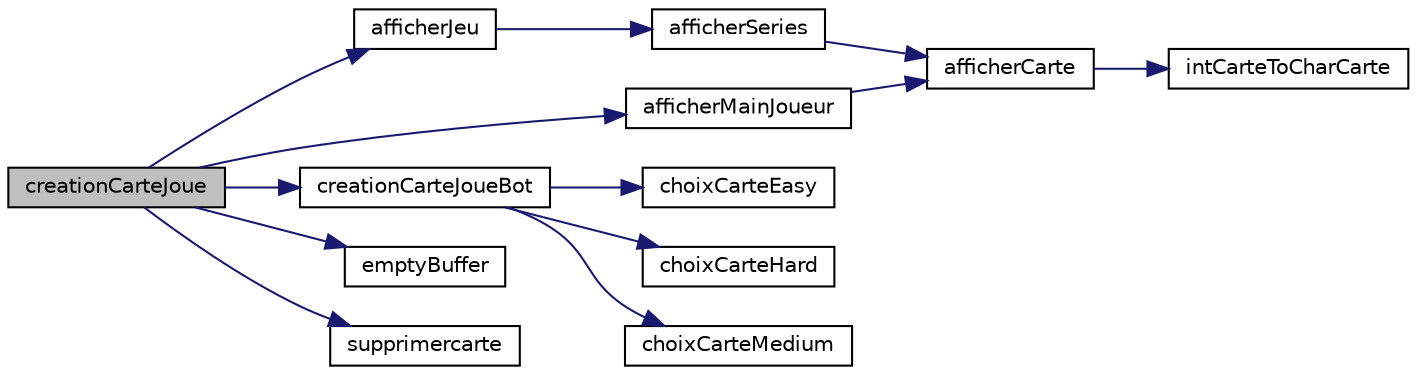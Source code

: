 digraph "creationCarteJoue"
{
 // INTERACTIVE_SVG=YES
 // LATEX_PDF_SIZE
  edge [fontname="Helvetica",fontsize="10",labelfontname="Helvetica",labelfontsize="10"];
  node [fontname="Helvetica",fontsize="10",shape=record];
  rankdir="LR";
  Node1 [label="creationCarteJoue",height=0.2,width=0.4,color="black", fillcolor="grey75", style="filled", fontcolor="black",tooltip=": Permet selon le type(bot/humain) de joueur d'attribuer une carte Jouée"];
  Node1 -> Node2 [color="midnightblue",fontsize="10",style="solid",fontname="Helvetica"];
  Node2 [label="afficherJeu",height=0.2,width=0.4,color="black", fillcolor="white", style="filled",URL="$paul_8c.html#a73d69aef91087fb2218cbc0745aae535",tooltip=": Permet d'afficher tout le Jeu"];
  Node2 -> Node3 [color="midnightblue",fontsize="10",style="solid",fontname="Helvetica"];
  Node3 [label="afficherSeries",height=0.2,width=0.4,color="black", fillcolor="white", style="filled",URL="$nathan_8c.html#aa664cede938545e897f49e9b1a9f06e3",tooltip=" "];
  Node3 -> Node4 [color="midnightblue",fontsize="10",style="solid",fontname="Helvetica"];
  Node4 [label="afficherCarte",height=0.2,width=0.4,color="black", fillcolor="white", style="filled",URL="$adrien_8h.html#a8e1b9e2fe2861f615655db0297bae676",tooltip=": demande à l'utilisateur le niveau des bots"];
  Node4 -> Node5 [color="midnightblue",fontsize="10",style="solid",fontname="Helvetica"];
  Node5 [label="intCarteToCharCarte",height=0.2,width=0.4,color="black", fillcolor="white", style="filled",URL="$etienne_8h.html#aaafffa208510d93f7593d9420bad974e",tooltip=": Permet de renvoyer un char \"  1 \" ou \" 10\" selon le int envoyé"];
  Node1 -> Node6 [color="midnightblue",fontsize="10",style="solid",fontname="Helvetica"];
  Node6 [label="afficherMainJoueur",height=0.2,width=0.4,color="black", fillcolor="white", style="filled",URL="$adrien_8c.html#ae3df89922f48698b8a6c979aa7384d23",tooltip=": Permet d'afficher la main du joueur"];
  Node6 -> Node4 [color="midnightblue",fontsize="10",style="solid",fontname="Helvetica"];
  Node1 -> Node7 [color="midnightblue",fontsize="10",style="solid",fontname="Helvetica"];
  Node7 [label="creationCarteJoueBot",height=0.2,width=0.4,color="black", fillcolor="white", style="filled",URL="$paul_8c.html#a3e1d65a0db2c1d0f40b988e5f4149bed",tooltip=": Choisit la carte à jouer du Bot selon la difficulté"];
  Node7 -> Node8 [color="midnightblue",fontsize="10",style="solid",fontname="Helvetica"];
  Node8 [label="choixCarteEasy",height=0.2,width=0.4,color="black", fillcolor="white", style="filled",URL="$paul_8c.html#af3f66e6eb3572d5d2f69b18131c58db2",tooltip=":Choisit une carte aléatoire dans la main d'un bot"];
  Node7 -> Node9 [color="midnightblue",fontsize="10",style="solid",fontname="Helvetica"];
  Node9 [label="choixCarteHard",height=0.2,width=0.4,color="black", fillcolor="white", style="filled",URL="$paul_8c.html#a3832a525788fa256dca9cebe130b61f2",tooltip=" "];
  Node7 -> Node10 [color="midnightblue",fontsize="10",style="solid",fontname="Helvetica"];
  Node10 [label="choixCarteMedium",height=0.2,width=0.4,color="black", fillcolor="white", style="filled",URL="$paul_8c.html#ae2fbb8a907843aadb4686603513a6f59",tooltip=": Choisit une carte dans la main du Bot avec l'écart supérieur le plus faible par rapport aux séries"];
  Node1 -> Node11 [color="midnightblue",fontsize="10",style="solid",fontname="Helvetica"];
  Node11 [label="emptyBuffer",height=0.2,width=0.4,color="black", fillcolor="white", style="filled",URL="$etienne_8c.html#ae1793ab69ec199b96bae50c64468377b",tooltip=": vide le buffer après une saisie"];
  Node1 -> Node12 [color="midnightblue",fontsize="10",style="solid",fontname="Helvetica"];
  Node12 [label="supprimercarte",height=0.2,width=0.4,color="black", fillcolor="white", style="filled",URL="$adrien_8c.html#ae7c99aa852ba7abe463a490576a9f9b1",tooltip=" "];
}
